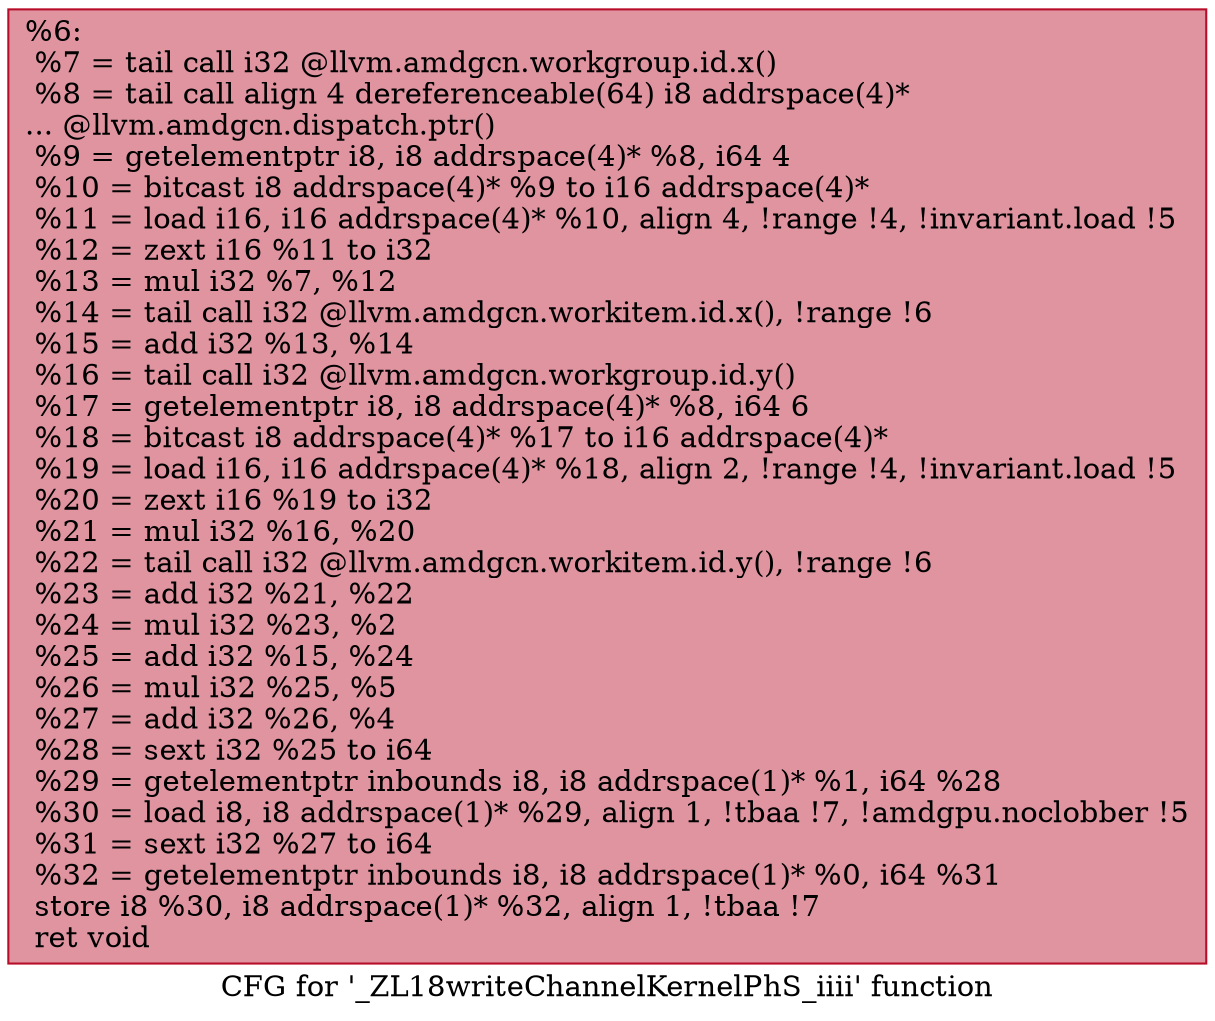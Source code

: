 digraph "CFG for '_ZL18writeChannelKernelPhS_iiii' function" {
	label="CFG for '_ZL18writeChannelKernelPhS_iiii' function";

	Node0x5e80460 [shape=record,color="#b70d28ff", style=filled, fillcolor="#b70d2870",label="{%6:\l  %7 = tail call i32 @llvm.amdgcn.workgroup.id.x()\l  %8 = tail call align 4 dereferenceable(64) i8 addrspace(4)*\l... @llvm.amdgcn.dispatch.ptr()\l  %9 = getelementptr i8, i8 addrspace(4)* %8, i64 4\l  %10 = bitcast i8 addrspace(4)* %9 to i16 addrspace(4)*\l  %11 = load i16, i16 addrspace(4)* %10, align 4, !range !4, !invariant.load !5\l  %12 = zext i16 %11 to i32\l  %13 = mul i32 %7, %12\l  %14 = tail call i32 @llvm.amdgcn.workitem.id.x(), !range !6\l  %15 = add i32 %13, %14\l  %16 = tail call i32 @llvm.amdgcn.workgroup.id.y()\l  %17 = getelementptr i8, i8 addrspace(4)* %8, i64 6\l  %18 = bitcast i8 addrspace(4)* %17 to i16 addrspace(4)*\l  %19 = load i16, i16 addrspace(4)* %18, align 2, !range !4, !invariant.load !5\l  %20 = zext i16 %19 to i32\l  %21 = mul i32 %16, %20\l  %22 = tail call i32 @llvm.amdgcn.workitem.id.y(), !range !6\l  %23 = add i32 %21, %22\l  %24 = mul i32 %23, %2\l  %25 = add i32 %15, %24\l  %26 = mul i32 %25, %5\l  %27 = add i32 %26, %4\l  %28 = sext i32 %25 to i64\l  %29 = getelementptr inbounds i8, i8 addrspace(1)* %1, i64 %28\l  %30 = load i8, i8 addrspace(1)* %29, align 1, !tbaa !7, !amdgpu.noclobber !5\l  %31 = sext i32 %27 to i64\l  %32 = getelementptr inbounds i8, i8 addrspace(1)* %0, i64 %31\l  store i8 %30, i8 addrspace(1)* %32, align 1, !tbaa !7\l  ret void\l}"];
}
